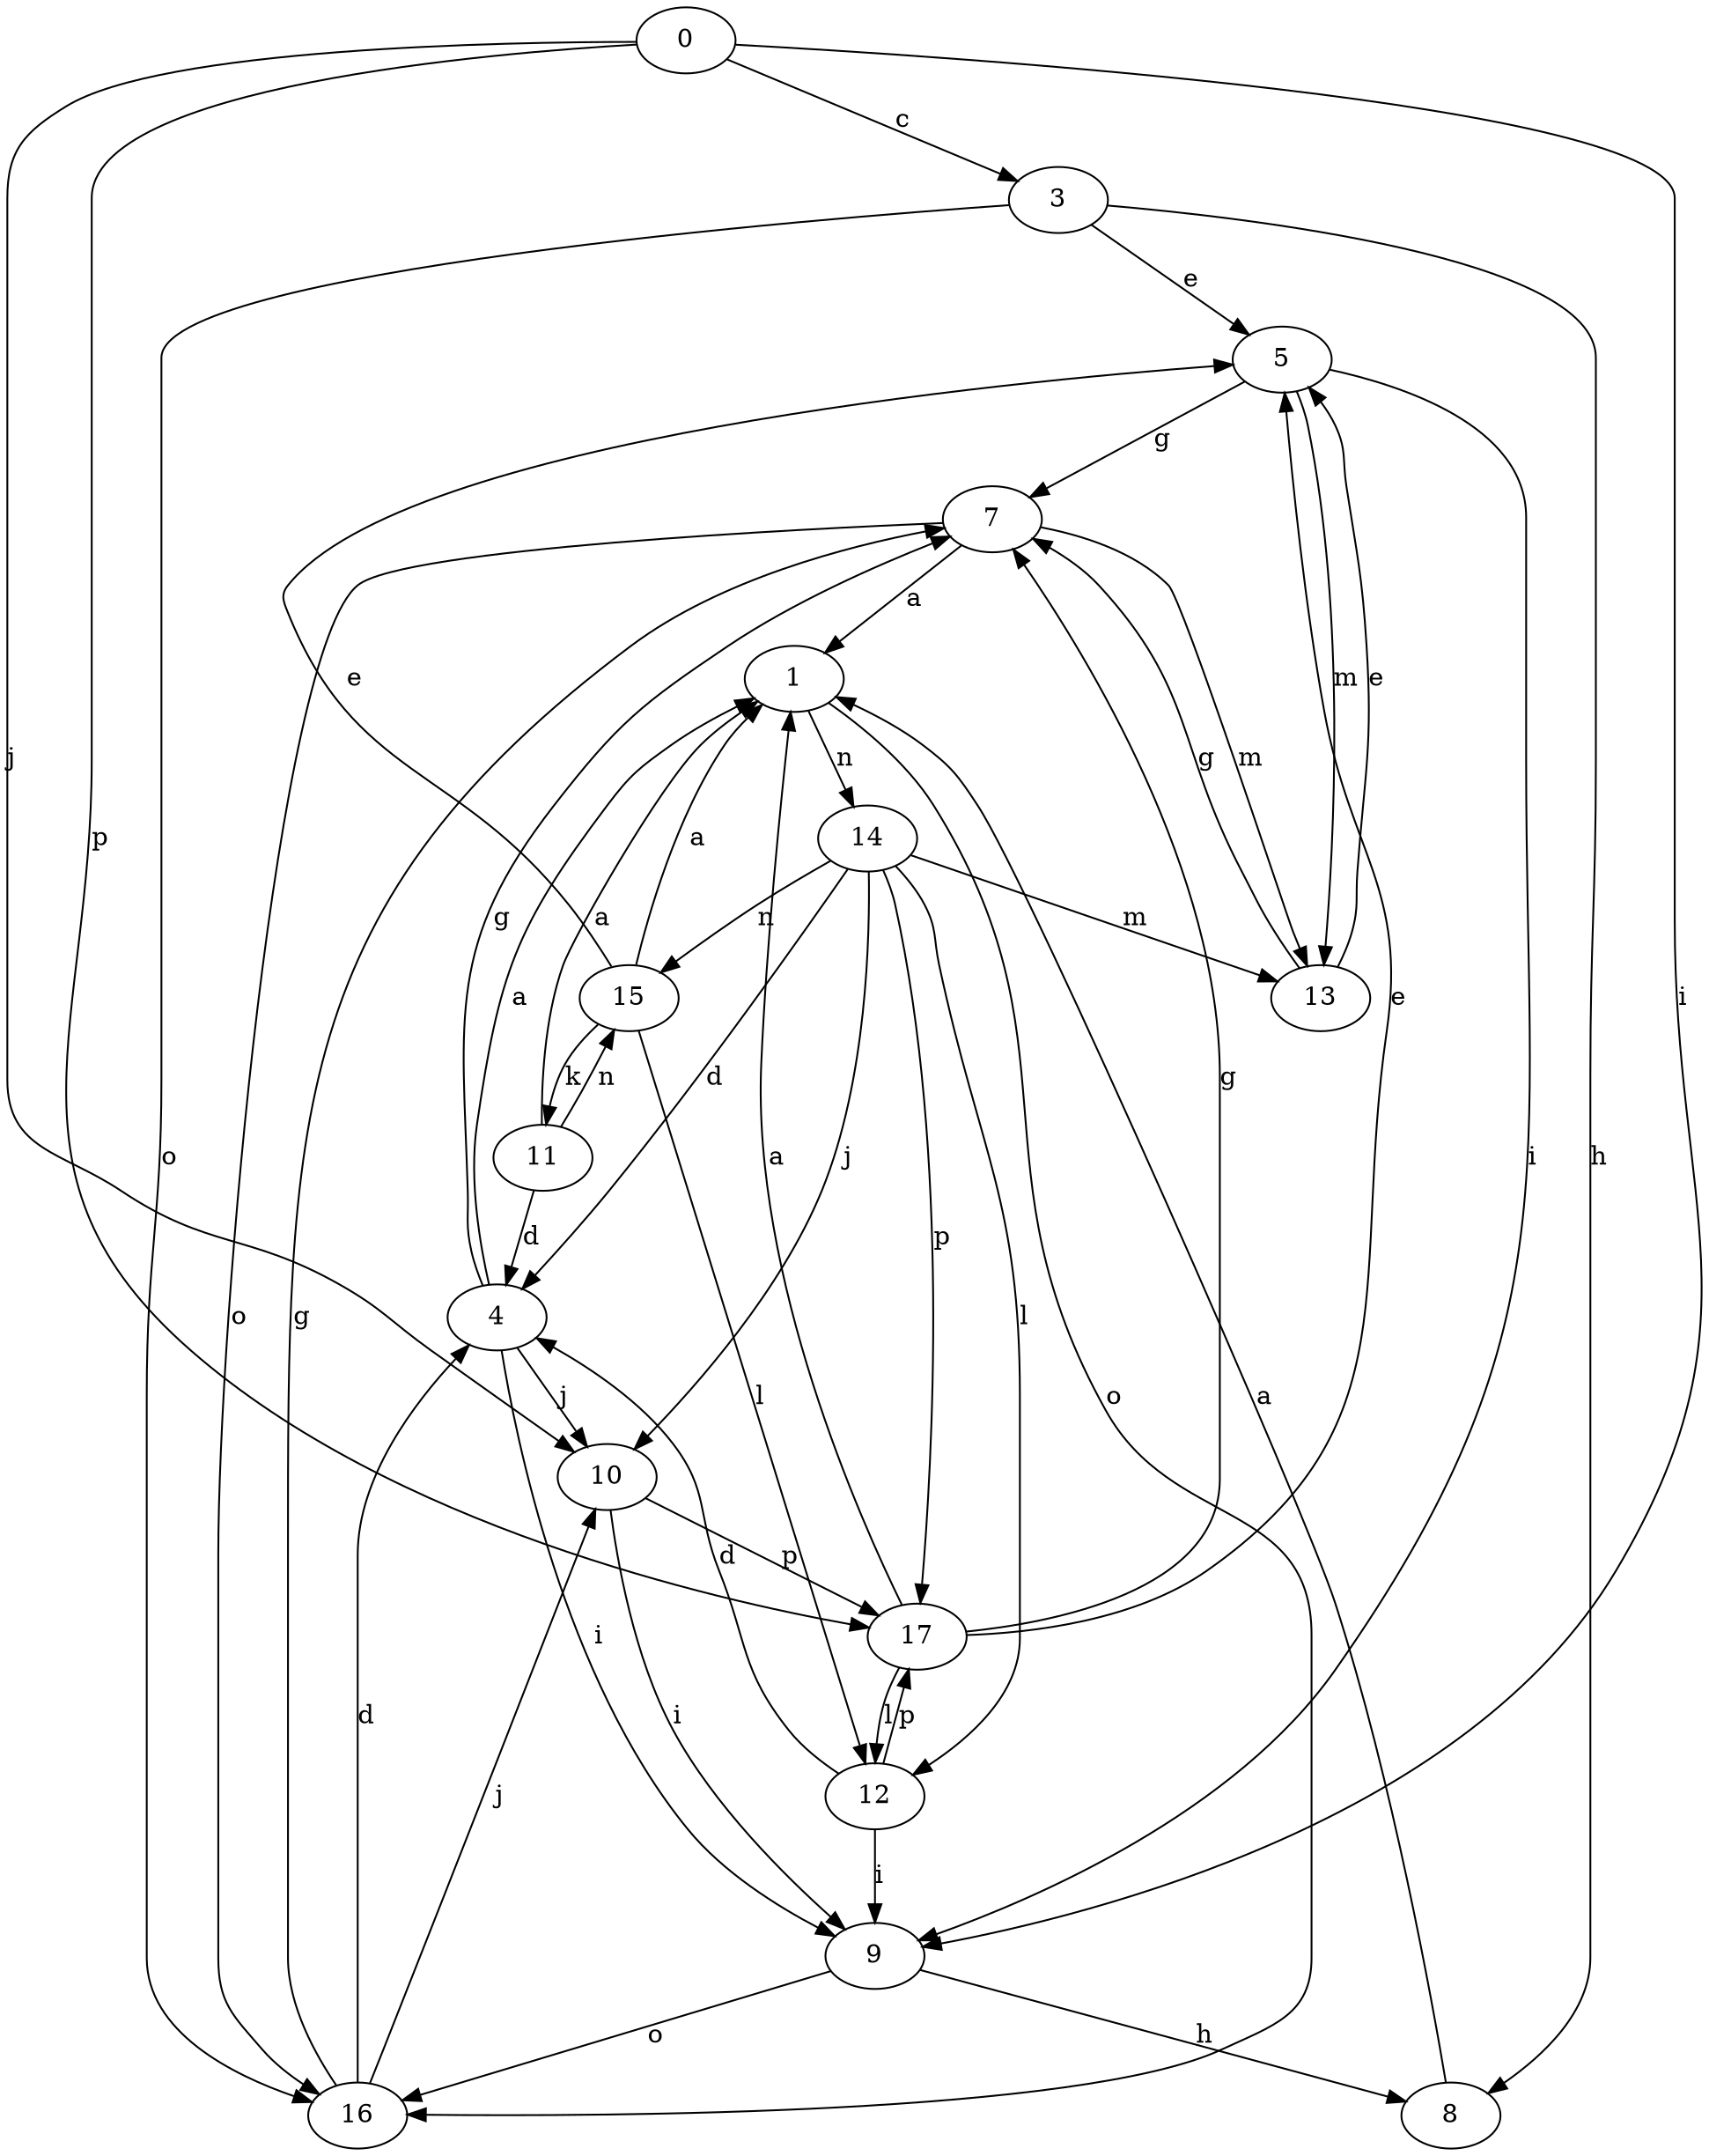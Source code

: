 strict digraph  {
0;
1;
3;
4;
5;
7;
8;
9;
10;
11;
12;
13;
14;
15;
16;
17;
0 -> 3  [label=c];
0 -> 9  [label=i];
0 -> 10  [label=j];
0 -> 17  [label=p];
1 -> 14  [label=n];
1 -> 16  [label=o];
3 -> 5  [label=e];
3 -> 8  [label=h];
3 -> 16  [label=o];
4 -> 1  [label=a];
4 -> 7  [label=g];
4 -> 9  [label=i];
4 -> 10  [label=j];
5 -> 7  [label=g];
5 -> 9  [label=i];
5 -> 13  [label=m];
7 -> 1  [label=a];
7 -> 13  [label=m];
7 -> 16  [label=o];
8 -> 1  [label=a];
9 -> 8  [label=h];
9 -> 16  [label=o];
10 -> 9  [label=i];
10 -> 17  [label=p];
11 -> 1  [label=a];
11 -> 4  [label=d];
11 -> 15  [label=n];
12 -> 4  [label=d];
12 -> 9  [label=i];
12 -> 17  [label=p];
13 -> 5  [label=e];
13 -> 7  [label=g];
14 -> 4  [label=d];
14 -> 10  [label=j];
14 -> 12  [label=l];
14 -> 13  [label=m];
14 -> 15  [label=n];
14 -> 17  [label=p];
15 -> 1  [label=a];
15 -> 5  [label=e];
15 -> 11  [label=k];
15 -> 12  [label=l];
16 -> 4  [label=d];
16 -> 7  [label=g];
16 -> 10  [label=j];
17 -> 1  [label=a];
17 -> 5  [label=e];
17 -> 7  [label=g];
17 -> 12  [label=l];
}
